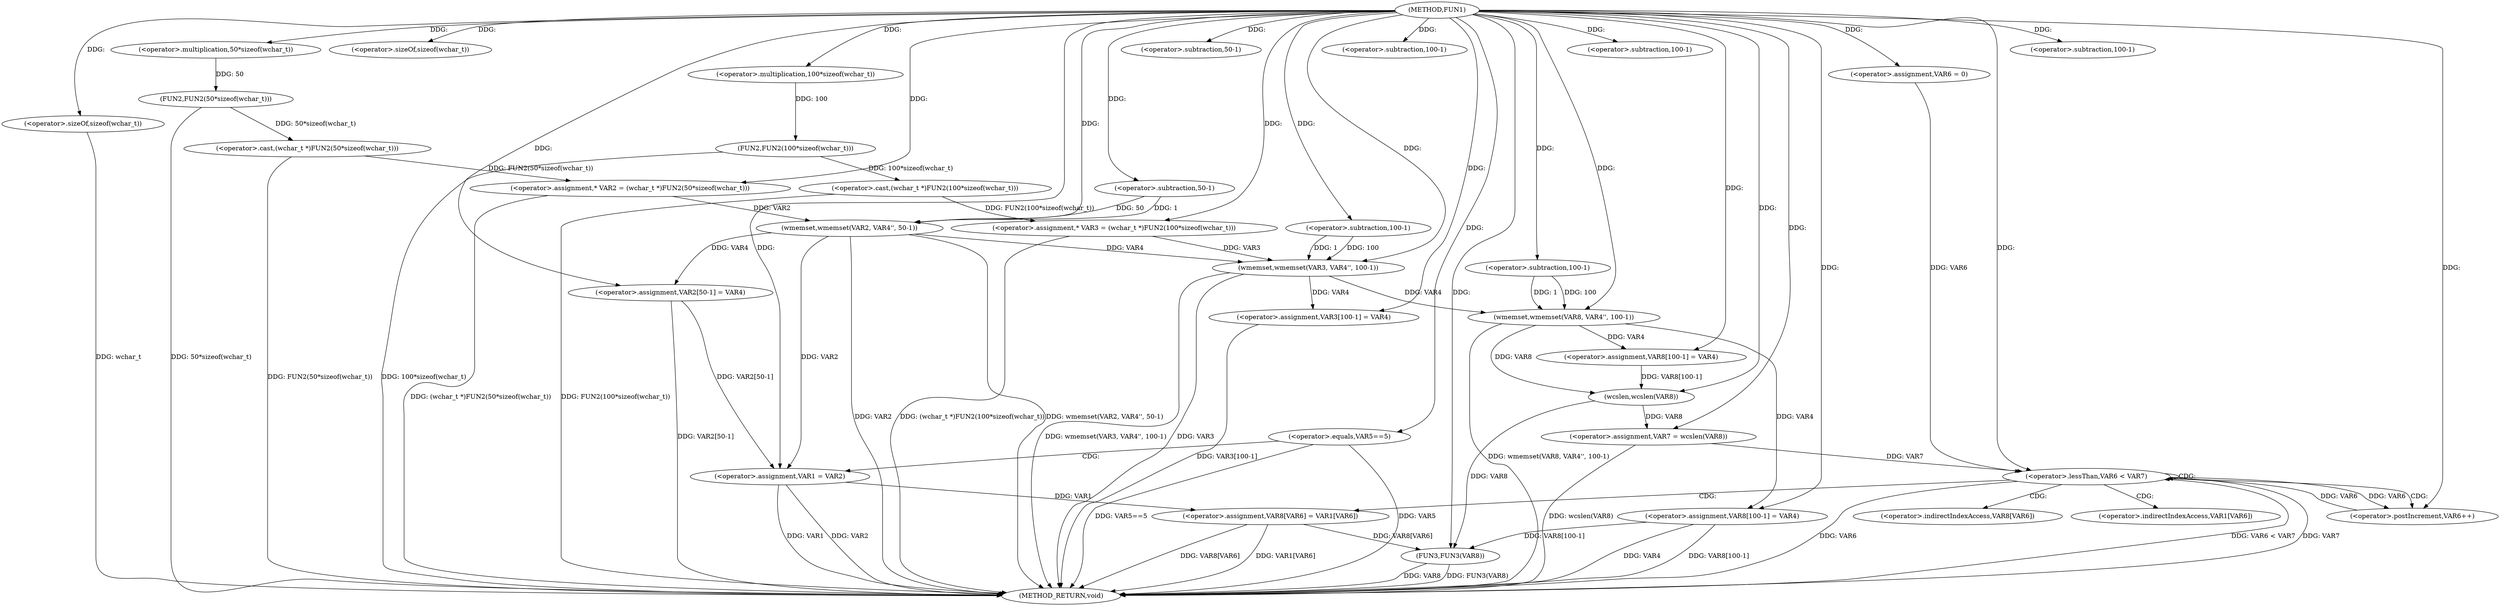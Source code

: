 digraph FUN1 {  
"1000100" [label = "(METHOD,FUN1)" ]
"1000204" [label = "(METHOD_RETURN,void)" ]
"1000104" [label = "(<operator>.assignment,* VAR2 = (wchar_t *)FUN2(50*sizeof(wchar_t)))" ]
"1000106" [label = "(<operator>.cast,(wchar_t *)FUN2(50*sizeof(wchar_t)))" ]
"1000108" [label = "(FUN2,FUN2(50*sizeof(wchar_t)))" ]
"1000109" [label = "(<operator>.multiplication,50*sizeof(wchar_t))" ]
"1000111" [label = "(<operator>.sizeOf,sizeof(wchar_t))" ]
"1000114" [label = "(<operator>.assignment,* VAR3 = (wchar_t *)FUN2(100*sizeof(wchar_t)))" ]
"1000116" [label = "(<operator>.cast,(wchar_t *)FUN2(100*sizeof(wchar_t)))" ]
"1000118" [label = "(FUN2,FUN2(100*sizeof(wchar_t)))" ]
"1000119" [label = "(<operator>.multiplication,100*sizeof(wchar_t))" ]
"1000121" [label = "(<operator>.sizeOf,sizeof(wchar_t))" ]
"1000123" [label = "(wmemset,wmemset(VAR2, VAR4'', 50-1))" ]
"1000126" [label = "(<operator>.subtraction,50-1)" ]
"1000129" [label = "(<operator>.assignment,VAR2[50-1] = VAR4)" ]
"1000132" [label = "(<operator>.subtraction,50-1)" ]
"1000136" [label = "(wmemset,wmemset(VAR3, VAR4'', 100-1))" ]
"1000139" [label = "(<operator>.subtraction,100-1)" ]
"1000142" [label = "(<operator>.assignment,VAR3[100-1] = VAR4)" ]
"1000145" [label = "(<operator>.subtraction,100-1)" ]
"1000150" [label = "(<operator>.equals,VAR5==5)" ]
"1000154" [label = "(<operator>.assignment,VAR1 = VAR2)" ]
"1000161" [label = "(wmemset,wmemset(VAR8, VAR4'', 100-1))" ]
"1000164" [label = "(<operator>.subtraction,100-1)" ]
"1000167" [label = "(<operator>.assignment,VAR8[100-1] = VAR4)" ]
"1000170" [label = "(<operator>.subtraction,100-1)" ]
"1000174" [label = "(<operator>.assignment,VAR7 = wcslen(VAR8))" ]
"1000176" [label = "(wcslen,wcslen(VAR8))" ]
"1000179" [label = "(<operator>.assignment,VAR6 = 0)" ]
"1000182" [label = "(<operator>.lessThan,VAR6 < VAR7)" ]
"1000185" [label = "(<operator>.postIncrement,VAR6++)" ]
"1000188" [label = "(<operator>.assignment,VAR8[VAR6] = VAR1[VAR6])" ]
"1000195" [label = "(<operator>.assignment,VAR8[100-1] = VAR4)" ]
"1000198" [label = "(<operator>.subtraction,100-1)" ]
"1000202" [label = "(FUN3,FUN3(VAR8))" ]
"1000189" [label = "(<operator>.indirectIndexAccess,VAR8[VAR6])" ]
"1000192" [label = "(<operator>.indirectIndexAccess,VAR1[VAR6])" ]
  "1000129" -> "1000204"  [ label = "DDG: VAR2[50-1]"] 
  "1000195" -> "1000204"  [ label = "DDG: VAR4"] 
  "1000106" -> "1000204"  [ label = "DDG: FUN2(50*sizeof(wchar_t))"] 
  "1000150" -> "1000204"  [ label = "DDG: VAR5"] 
  "1000174" -> "1000204"  [ label = "DDG: wcslen(VAR8)"] 
  "1000116" -> "1000204"  [ label = "DDG: FUN2(100*sizeof(wchar_t))"] 
  "1000150" -> "1000204"  [ label = "DDG: VAR5==5"] 
  "1000154" -> "1000204"  [ label = "DDG: VAR2"] 
  "1000118" -> "1000204"  [ label = "DDG: 100*sizeof(wchar_t)"] 
  "1000195" -> "1000204"  [ label = "DDG: VAR8[100-1]"] 
  "1000182" -> "1000204"  [ label = "DDG: VAR6 < VAR7"] 
  "1000188" -> "1000204"  [ label = "DDG: VAR8[VAR6]"] 
  "1000123" -> "1000204"  [ label = "DDG: wmemset(VAR2, VAR4'', 50-1)"] 
  "1000182" -> "1000204"  [ label = "DDG: VAR7"] 
  "1000154" -> "1000204"  [ label = "DDG: VAR1"] 
  "1000202" -> "1000204"  [ label = "DDG: VAR8"] 
  "1000142" -> "1000204"  [ label = "DDG: VAR3[100-1]"] 
  "1000136" -> "1000204"  [ label = "DDG: wmemset(VAR3, VAR4'', 100-1)"] 
  "1000121" -> "1000204"  [ label = "DDG: wchar_t"] 
  "1000161" -> "1000204"  [ label = "DDG: wmemset(VAR8, VAR4'', 100-1)"] 
  "1000114" -> "1000204"  [ label = "DDG: (wchar_t *)FUN2(100*sizeof(wchar_t))"] 
  "1000182" -> "1000204"  [ label = "DDG: VAR6"] 
  "1000188" -> "1000204"  [ label = "DDG: VAR1[VAR6]"] 
  "1000136" -> "1000204"  [ label = "DDG: VAR3"] 
  "1000104" -> "1000204"  [ label = "DDG: (wchar_t *)FUN2(50*sizeof(wchar_t))"] 
  "1000108" -> "1000204"  [ label = "DDG: 50*sizeof(wchar_t)"] 
  "1000202" -> "1000204"  [ label = "DDG: FUN3(VAR8)"] 
  "1000123" -> "1000204"  [ label = "DDG: VAR2"] 
  "1000106" -> "1000104"  [ label = "DDG: FUN2(50*sizeof(wchar_t))"] 
  "1000100" -> "1000104"  [ label = "DDG: "] 
  "1000108" -> "1000106"  [ label = "DDG: 50*sizeof(wchar_t)"] 
  "1000109" -> "1000108"  [ label = "DDG: 50"] 
  "1000100" -> "1000109"  [ label = "DDG: "] 
  "1000100" -> "1000111"  [ label = "DDG: "] 
  "1000116" -> "1000114"  [ label = "DDG: FUN2(100*sizeof(wchar_t))"] 
  "1000100" -> "1000114"  [ label = "DDG: "] 
  "1000118" -> "1000116"  [ label = "DDG: 100*sizeof(wchar_t)"] 
  "1000119" -> "1000118"  [ label = "DDG: 100"] 
  "1000100" -> "1000119"  [ label = "DDG: "] 
  "1000100" -> "1000121"  [ label = "DDG: "] 
  "1000104" -> "1000123"  [ label = "DDG: VAR2"] 
  "1000100" -> "1000123"  [ label = "DDG: "] 
  "1000126" -> "1000123"  [ label = "DDG: 50"] 
  "1000126" -> "1000123"  [ label = "DDG: 1"] 
  "1000100" -> "1000126"  [ label = "DDG: "] 
  "1000123" -> "1000129"  [ label = "DDG: VAR4"] 
  "1000100" -> "1000129"  [ label = "DDG: "] 
  "1000100" -> "1000132"  [ label = "DDG: "] 
  "1000114" -> "1000136"  [ label = "DDG: VAR3"] 
  "1000100" -> "1000136"  [ label = "DDG: "] 
  "1000123" -> "1000136"  [ label = "DDG: VAR4"] 
  "1000139" -> "1000136"  [ label = "DDG: 100"] 
  "1000139" -> "1000136"  [ label = "DDG: 1"] 
  "1000100" -> "1000139"  [ label = "DDG: "] 
  "1000136" -> "1000142"  [ label = "DDG: VAR4"] 
  "1000100" -> "1000142"  [ label = "DDG: "] 
  "1000100" -> "1000145"  [ label = "DDG: "] 
  "1000100" -> "1000150"  [ label = "DDG: "] 
  "1000129" -> "1000154"  [ label = "DDG: VAR2[50-1]"] 
  "1000123" -> "1000154"  [ label = "DDG: VAR2"] 
  "1000100" -> "1000154"  [ label = "DDG: "] 
  "1000100" -> "1000161"  [ label = "DDG: "] 
  "1000136" -> "1000161"  [ label = "DDG: VAR4"] 
  "1000164" -> "1000161"  [ label = "DDG: 100"] 
  "1000164" -> "1000161"  [ label = "DDG: 1"] 
  "1000100" -> "1000164"  [ label = "DDG: "] 
  "1000161" -> "1000167"  [ label = "DDG: VAR4"] 
  "1000100" -> "1000167"  [ label = "DDG: "] 
  "1000100" -> "1000170"  [ label = "DDG: "] 
  "1000176" -> "1000174"  [ label = "DDG: VAR8"] 
  "1000100" -> "1000174"  [ label = "DDG: "] 
  "1000167" -> "1000176"  [ label = "DDG: VAR8[100-1]"] 
  "1000161" -> "1000176"  [ label = "DDG: VAR8"] 
  "1000100" -> "1000176"  [ label = "DDG: "] 
  "1000100" -> "1000179"  [ label = "DDG: "] 
  "1000185" -> "1000182"  [ label = "DDG: VAR6"] 
  "1000179" -> "1000182"  [ label = "DDG: VAR6"] 
  "1000100" -> "1000182"  [ label = "DDG: "] 
  "1000174" -> "1000182"  [ label = "DDG: VAR7"] 
  "1000182" -> "1000185"  [ label = "DDG: VAR6"] 
  "1000100" -> "1000185"  [ label = "DDG: "] 
  "1000154" -> "1000188"  [ label = "DDG: VAR1"] 
  "1000100" -> "1000195"  [ label = "DDG: "] 
  "1000161" -> "1000195"  [ label = "DDG: VAR4"] 
  "1000100" -> "1000198"  [ label = "DDG: "] 
  "1000188" -> "1000202"  [ label = "DDG: VAR8[VAR6]"] 
  "1000176" -> "1000202"  [ label = "DDG: VAR8"] 
  "1000195" -> "1000202"  [ label = "DDG: VAR8[100-1]"] 
  "1000100" -> "1000202"  [ label = "DDG: "] 
  "1000150" -> "1000154"  [ label = "CDG: "] 
  "1000182" -> "1000182"  [ label = "CDG: "] 
  "1000182" -> "1000192"  [ label = "CDG: "] 
  "1000182" -> "1000188"  [ label = "CDG: "] 
  "1000182" -> "1000189"  [ label = "CDG: "] 
  "1000182" -> "1000185"  [ label = "CDG: "] 
}
